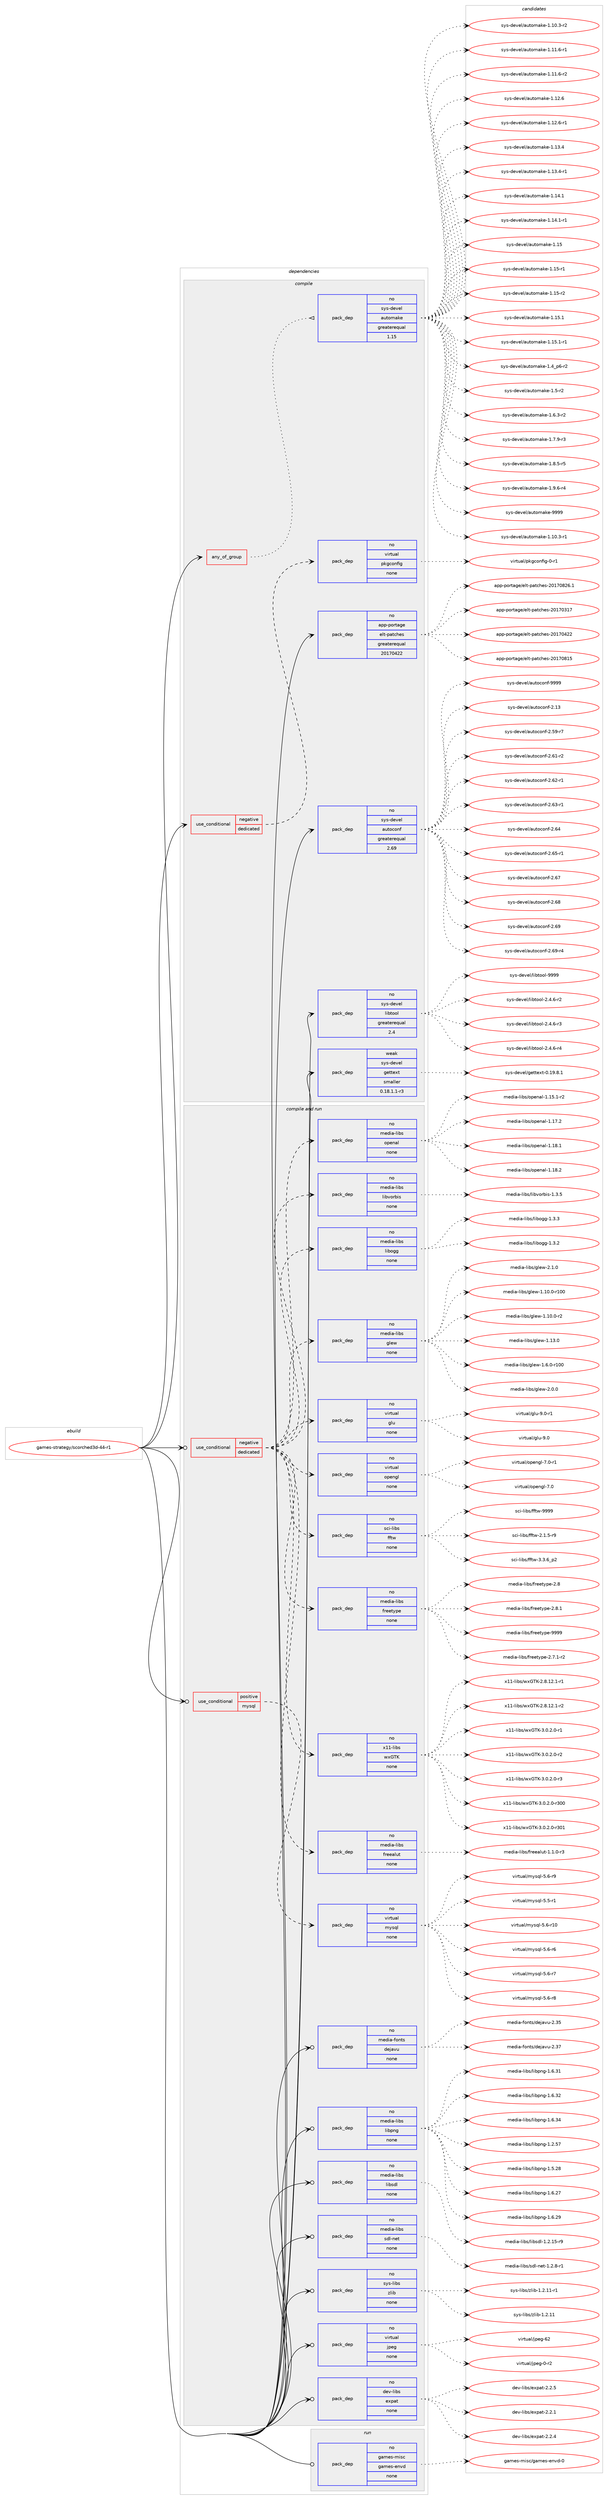 digraph prolog {

# *************
# Graph options
# *************

newrank=true;
concentrate=true;
compound=true;
graph [rankdir=LR,fontname=Helvetica,fontsize=10,ranksep=1.5];#, ranksep=2.5, nodesep=0.2];
edge  [arrowhead=vee];
node  [fontname=Helvetica,fontsize=10];

# **********
# The ebuild
# **********

subgraph cluster_leftcol {
color=gray;
rank=same;
label=<<i>ebuild</i>>;
id [label="games-strategy/scorched3d-44-r1", color=red, width=4, href="../games-strategy/scorched3d-44-r1.svg"];
}

# ****************
# The dependencies
# ****************

subgraph cluster_midcol {
color=gray;
label=<<i>dependencies</i>>;
subgraph cluster_compile {
fillcolor="#eeeeee";
style=filled;
label=<<i>compile</i>>;
subgraph any4716 {
dependency304768 [label=<<TABLE BORDER="0" CELLBORDER="1" CELLSPACING="0" CELLPADDING="4"><TR><TD CELLPADDING="10">any_of_group</TD></TR></TABLE>>, shape=none, color=red];subgraph pack218770 {
dependency304769 [label=<<TABLE BORDER="0" CELLBORDER="1" CELLSPACING="0" CELLPADDING="4" WIDTH="220"><TR><TD ROWSPAN="6" CELLPADDING="30">pack_dep</TD></TR><TR><TD WIDTH="110">no</TD></TR><TR><TD>sys-devel</TD></TR><TR><TD>automake</TD></TR><TR><TD>greaterequal</TD></TR><TR><TD>1.15</TD></TR></TABLE>>, shape=none, color=blue];
}
dependency304768:e -> dependency304769:w [weight=20,style="dotted",arrowhead="oinv"];
}
id:e -> dependency304768:w [weight=20,style="solid",arrowhead="vee"];
subgraph cond81224 {
dependency304770 [label=<<TABLE BORDER="0" CELLBORDER="1" CELLSPACING="0" CELLPADDING="4"><TR><TD ROWSPAN="3" CELLPADDING="10">use_conditional</TD></TR><TR><TD>negative</TD></TR><TR><TD>dedicated</TD></TR></TABLE>>, shape=none, color=red];
subgraph pack218771 {
dependency304771 [label=<<TABLE BORDER="0" CELLBORDER="1" CELLSPACING="0" CELLPADDING="4" WIDTH="220"><TR><TD ROWSPAN="6" CELLPADDING="30">pack_dep</TD></TR><TR><TD WIDTH="110">no</TD></TR><TR><TD>virtual</TD></TR><TR><TD>pkgconfig</TD></TR><TR><TD>none</TD></TR><TR><TD></TD></TR></TABLE>>, shape=none, color=blue];
}
dependency304770:e -> dependency304771:w [weight=20,style="dashed",arrowhead="vee"];
}
id:e -> dependency304770:w [weight=20,style="solid",arrowhead="vee"];
subgraph pack218772 {
dependency304772 [label=<<TABLE BORDER="0" CELLBORDER="1" CELLSPACING="0" CELLPADDING="4" WIDTH="220"><TR><TD ROWSPAN="6" CELLPADDING="30">pack_dep</TD></TR><TR><TD WIDTH="110">no</TD></TR><TR><TD>app-portage</TD></TR><TR><TD>elt-patches</TD></TR><TR><TD>greaterequal</TD></TR><TR><TD>20170422</TD></TR></TABLE>>, shape=none, color=blue];
}
id:e -> dependency304772:w [weight=20,style="solid",arrowhead="vee"];
subgraph pack218773 {
dependency304773 [label=<<TABLE BORDER="0" CELLBORDER="1" CELLSPACING="0" CELLPADDING="4" WIDTH="220"><TR><TD ROWSPAN="6" CELLPADDING="30">pack_dep</TD></TR><TR><TD WIDTH="110">no</TD></TR><TR><TD>sys-devel</TD></TR><TR><TD>autoconf</TD></TR><TR><TD>greaterequal</TD></TR><TR><TD>2.69</TD></TR></TABLE>>, shape=none, color=blue];
}
id:e -> dependency304773:w [weight=20,style="solid",arrowhead="vee"];
subgraph pack218774 {
dependency304774 [label=<<TABLE BORDER="0" CELLBORDER="1" CELLSPACING="0" CELLPADDING="4" WIDTH="220"><TR><TD ROWSPAN="6" CELLPADDING="30">pack_dep</TD></TR><TR><TD WIDTH="110">no</TD></TR><TR><TD>sys-devel</TD></TR><TR><TD>libtool</TD></TR><TR><TD>greaterequal</TD></TR><TR><TD>2.4</TD></TR></TABLE>>, shape=none, color=blue];
}
id:e -> dependency304774:w [weight=20,style="solid",arrowhead="vee"];
subgraph pack218775 {
dependency304775 [label=<<TABLE BORDER="0" CELLBORDER="1" CELLSPACING="0" CELLPADDING="4" WIDTH="220"><TR><TD ROWSPAN="6" CELLPADDING="30">pack_dep</TD></TR><TR><TD WIDTH="110">weak</TD></TR><TR><TD>sys-devel</TD></TR><TR><TD>gettext</TD></TR><TR><TD>smaller</TD></TR><TR><TD>0.18.1.1-r3</TD></TR></TABLE>>, shape=none, color=blue];
}
id:e -> dependency304775:w [weight=20,style="solid",arrowhead="vee"];
}
subgraph cluster_compileandrun {
fillcolor="#eeeeee";
style=filled;
label=<<i>compile and run</i>>;
subgraph cond81225 {
dependency304776 [label=<<TABLE BORDER="0" CELLBORDER="1" CELLSPACING="0" CELLPADDING="4"><TR><TD ROWSPAN="3" CELLPADDING="10">use_conditional</TD></TR><TR><TD>negative</TD></TR><TR><TD>dedicated</TD></TR></TABLE>>, shape=none, color=red];
subgraph pack218776 {
dependency304777 [label=<<TABLE BORDER="0" CELLBORDER="1" CELLSPACING="0" CELLPADDING="4" WIDTH="220"><TR><TD ROWSPAN="6" CELLPADDING="30">pack_dep</TD></TR><TR><TD WIDTH="110">no</TD></TR><TR><TD>virtual</TD></TR><TR><TD>opengl</TD></TR><TR><TD>none</TD></TR><TR><TD></TD></TR></TABLE>>, shape=none, color=blue];
}
dependency304776:e -> dependency304777:w [weight=20,style="dashed",arrowhead="vee"];
subgraph pack218777 {
dependency304778 [label=<<TABLE BORDER="0" CELLBORDER="1" CELLSPACING="0" CELLPADDING="4" WIDTH="220"><TR><TD ROWSPAN="6" CELLPADDING="30">pack_dep</TD></TR><TR><TD WIDTH="110">no</TD></TR><TR><TD>virtual</TD></TR><TR><TD>glu</TD></TR><TR><TD>none</TD></TR><TR><TD></TD></TR></TABLE>>, shape=none, color=blue];
}
dependency304776:e -> dependency304778:w [weight=20,style="dashed",arrowhead="vee"];
subgraph pack218778 {
dependency304779 [label=<<TABLE BORDER="0" CELLBORDER="1" CELLSPACING="0" CELLPADDING="4" WIDTH="220"><TR><TD ROWSPAN="6" CELLPADDING="30">pack_dep</TD></TR><TR><TD WIDTH="110">no</TD></TR><TR><TD>media-libs</TD></TR><TR><TD>glew</TD></TR><TR><TD>none</TD></TR><TR><TD></TD></TR></TABLE>>, shape=none, color=blue];
}
dependency304776:e -> dependency304779:w [weight=20,style="dashed",arrowhead="vee"];
subgraph pack218779 {
dependency304780 [label=<<TABLE BORDER="0" CELLBORDER="1" CELLSPACING="0" CELLPADDING="4" WIDTH="220"><TR><TD ROWSPAN="6" CELLPADDING="30">pack_dep</TD></TR><TR><TD WIDTH="110">no</TD></TR><TR><TD>media-libs</TD></TR><TR><TD>libogg</TD></TR><TR><TD>none</TD></TR><TR><TD></TD></TR></TABLE>>, shape=none, color=blue];
}
dependency304776:e -> dependency304780:w [weight=20,style="dashed",arrowhead="vee"];
subgraph pack218780 {
dependency304781 [label=<<TABLE BORDER="0" CELLBORDER="1" CELLSPACING="0" CELLPADDING="4" WIDTH="220"><TR><TD ROWSPAN="6" CELLPADDING="30">pack_dep</TD></TR><TR><TD WIDTH="110">no</TD></TR><TR><TD>media-libs</TD></TR><TR><TD>libvorbis</TD></TR><TR><TD>none</TD></TR><TR><TD></TD></TR></TABLE>>, shape=none, color=blue];
}
dependency304776:e -> dependency304781:w [weight=20,style="dashed",arrowhead="vee"];
subgraph pack218781 {
dependency304782 [label=<<TABLE BORDER="0" CELLBORDER="1" CELLSPACING="0" CELLPADDING="4" WIDTH="220"><TR><TD ROWSPAN="6" CELLPADDING="30">pack_dep</TD></TR><TR><TD WIDTH="110">no</TD></TR><TR><TD>media-libs</TD></TR><TR><TD>openal</TD></TR><TR><TD>none</TD></TR><TR><TD></TD></TR></TABLE>>, shape=none, color=blue];
}
dependency304776:e -> dependency304782:w [weight=20,style="dashed",arrowhead="vee"];
subgraph pack218782 {
dependency304783 [label=<<TABLE BORDER="0" CELLBORDER="1" CELLSPACING="0" CELLPADDING="4" WIDTH="220"><TR><TD ROWSPAN="6" CELLPADDING="30">pack_dep</TD></TR><TR><TD WIDTH="110">no</TD></TR><TR><TD>media-libs</TD></TR><TR><TD>freealut</TD></TR><TR><TD>none</TD></TR><TR><TD></TD></TR></TABLE>>, shape=none, color=blue];
}
dependency304776:e -> dependency304783:w [weight=20,style="dashed",arrowhead="vee"];
subgraph pack218783 {
dependency304784 [label=<<TABLE BORDER="0" CELLBORDER="1" CELLSPACING="0" CELLPADDING="4" WIDTH="220"><TR><TD ROWSPAN="6" CELLPADDING="30">pack_dep</TD></TR><TR><TD WIDTH="110">no</TD></TR><TR><TD>x11-libs</TD></TR><TR><TD>wxGTK</TD></TR><TR><TD>none</TD></TR><TR><TD></TD></TR></TABLE>>, shape=none, color=blue];
}
dependency304776:e -> dependency304784:w [weight=20,style="dashed",arrowhead="vee"];
subgraph pack218784 {
dependency304785 [label=<<TABLE BORDER="0" CELLBORDER="1" CELLSPACING="0" CELLPADDING="4" WIDTH="220"><TR><TD ROWSPAN="6" CELLPADDING="30">pack_dep</TD></TR><TR><TD WIDTH="110">no</TD></TR><TR><TD>media-libs</TD></TR><TR><TD>freetype</TD></TR><TR><TD>none</TD></TR><TR><TD></TD></TR></TABLE>>, shape=none, color=blue];
}
dependency304776:e -> dependency304785:w [weight=20,style="dashed",arrowhead="vee"];
subgraph pack218785 {
dependency304786 [label=<<TABLE BORDER="0" CELLBORDER="1" CELLSPACING="0" CELLPADDING="4" WIDTH="220"><TR><TD ROWSPAN="6" CELLPADDING="30">pack_dep</TD></TR><TR><TD WIDTH="110">no</TD></TR><TR><TD>sci-libs</TD></TR><TR><TD>fftw</TD></TR><TR><TD>none</TD></TR><TR><TD></TD></TR></TABLE>>, shape=none, color=blue];
}
dependency304776:e -> dependency304786:w [weight=20,style="dashed",arrowhead="vee"];
}
id:e -> dependency304776:w [weight=20,style="solid",arrowhead="odotvee"];
subgraph cond81226 {
dependency304787 [label=<<TABLE BORDER="0" CELLBORDER="1" CELLSPACING="0" CELLPADDING="4"><TR><TD ROWSPAN="3" CELLPADDING="10">use_conditional</TD></TR><TR><TD>positive</TD></TR><TR><TD>mysql</TD></TR></TABLE>>, shape=none, color=red];
subgraph pack218786 {
dependency304788 [label=<<TABLE BORDER="0" CELLBORDER="1" CELLSPACING="0" CELLPADDING="4" WIDTH="220"><TR><TD ROWSPAN="6" CELLPADDING="30">pack_dep</TD></TR><TR><TD WIDTH="110">no</TD></TR><TR><TD>virtual</TD></TR><TR><TD>mysql</TD></TR><TR><TD>none</TD></TR><TR><TD></TD></TR></TABLE>>, shape=none, color=blue];
}
dependency304787:e -> dependency304788:w [weight=20,style="dashed",arrowhead="vee"];
}
id:e -> dependency304787:w [weight=20,style="solid",arrowhead="odotvee"];
subgraph pack218787 {
dependency304789 [label=<<TABLE BORDER="0" CELLBORDER="1" CELLSPACING="0" CELLPADDING="4" WIDTH="220"><TR><TD ROWSPAN="6" CELLPADDING="30">pack_dep</TD></TR><TR><TD WIDTH="110">no</TD></TR><TR><TD>dev-libs</TD></TR><TR><TD>expat</TD></TR><TR><TD>none</TD></TR><TR><TD></TD></TR></TABLE>>, shape=none, color=blue];
}
id:e -> dependency304789:w [weight=20,style="solid",arrowhead="odotvee"];
subgraph pack218788 {
dependency304790 [label=<<TABLE BORDER="0" CELLBORDER="1" CELLSPACING="0" CELLPADDING="4" WIDTH="220"><TR><TD ROWSPAN="6" CELLPADDING="30">pack_dep</TD></TR><TR><TD WIDTH="110">no</TD></TR><TR><TD>media-fonts</TD></TR><TR><TD>dejavu</TD></TR><TR><TD>none</TD></TR><TR><TD></TD></TR></TABLE>>, shape=none, color=blue];
}
id:e -> dependency304790:w [weight=20,style="solid",arrowhead="odotvee"];
subgraph pack218789 {
dependency304791 [label=<<TABLE BORDER="0" CELLBORDER="1" CELLSPACING="0" CELLPADDING="4" WIDTH="220"><TR><TD ROWSPAN="6" CELLPADDING="30">pack_dep</TD></TR><TR><TD WIDTH="110">no</TD></TR><TR><TD>media-libs</TD></TR><TR><TD>libpng</TD></TR><TR><TD>none</TD></TR><TR><TD></TD></TR></TABLE>>, shape=none, color=blue];
}
id:e -> dependency304791:w [weight=20,style="solid",arrowhead="odotvee"];
subgraph pack218790 {
dependency304792 [label=<<TABLE BORDER="0" CELLBORDER="1" CELLSPACING="0" CELLPADDING="4" WIDTH="220"><TR><TD ROWSPAN="6" CELLPADDING="30">pack_dep</TD></TR><TR><TD WIDTH="110">no</TD></TR><TR><TD>media-libs</TD></TR><TR><TD>libsdl</TD></TR><TR><TD>none</TD></TR><TR><TD></TD></TR></TABLE>>, shape=none, color=blue];
}
id:e -> dependency304792:w [weight=20,style="solid",arrowhead="odotvee"];
subgraph pack218791 {
dependency304793 [label=<<TABLE BORDER="0" CELLBORDER="1" CELLSPACING="0" CELLPADDING="4" WIDTH="220"><TR><TD ROWSPAN="6" CELLPADDING="30">pack_dep</TD></TR><TR><TD WIDTH="110">no</TD></TR><TR><TD>media-libs</TD></TR><TR><TD>sdl-net</TD></TR><TR><TD>none</TD></TR><TR><TD></TD></TR></TABLE>>, shape=none, color=blue];
}
id:e -> dependency304793:w [weight=20,style="solid",arrowhead="odotvee"];
subgraph pack218792 {
dependency304794 [label=<<TABLE BORDER="0" CELLBORDER="1" CELLSPACING="0" CELLPADDING="4" WIDTH="220"><TR><TD ROWSPAN="6" CELLPADDING="30">pack_dep</TD></TR><TR><TD WIDTH="110">no</TD></TR><TR><TD>sys-libs</TD></TR><TR><TD>zlib</TD></TR><TR><TD>none</TD></TR><TR><TD></TD></TR></TABLE>>, shape=none, color=blue];
}
id:e -> dependency304794:w [weight=20,style="solid",arrowhead="odotvee"];
subgraph pack218793 {
dependency304795 [label=<<TABLE BORDER="0" CELLBORDER="1" CELLSPACING="0" CELLPADDING="4" WIDTH="220"><TR><TD ROWSPAN="6" CELLPADDING="30">pack_dep</TD></TR><TR><TD WIDTH="110">no</TD></TR><TR><TD>virtual</TD></TR><TR><TD>jpeg</TD></TR><TR><TD>none</TD></TR><TR><TD></TD></TR></TABLE>>, shape=none, color=blue];
}
id:e -> dependency304795:w [weight=20,style="solid",arrowhead="odotvee"];
}
subgraph cluster_run {
fillcolor="#eeeeee";
style=filled;
label=<<i>run</i>>;
subgraph pack218794 {
dependency304796 [label=<<TABLE BORDER="0" CELLBORDER="1" CELLSPACING="0" CELLPADDING="4" WIDTH="220"><TR><TD ROWSPAN="6" CELLPADDING="30">pack_dep</TD></TR><TR><TD WIDTH="110">no</TD></TR><TR><TD>games-misc</TD></TR><TR><TD>games-envd</TD></TR><TR><TD>none</TD></TR><TR><TD></TD></TR></TABLE>>, shape=none, color=blue];
}
id:e -> dependency304796:w [weight=20,style="solid",arrowhead="odot"];
}
}

# **************
# The candidates
# **************

subgraph cluster_choices {
rank=same;
color=gray;
label=<<i>candidates</i>>;

subgraph choice218770 {
color=black;
nodesep=1;
choice11512111545100101118101108479711711611110997107101454946494846514511449 [label="sys-devel/automake-1.10.3-r1", color=red, width=4,href="../sys-devel/automake-1.10.3-r1.svg"];
choice11512111545100101118101108479711711611110997107101454946494846514511450 [label="sys-devel/automake-1.10.3-r2", color=red, width=4,href="../sys-devel/automake-1.10.3-r2.svg"];
choice11512111545100101118101108479711711611110997107101454946494946544511449 [label="sys-devel/automake-1.11.6-r1", color=red, width=4,href="../sys-devel/automake-1.11.6-r1.svg"];
choice11512111545100101118101108479711711611110997107101454946494946544511450 [label="sys-devel/automake-1.11.6-r2", color=red, width=4,href="../sys-devel/automake-1.11.6-r2.svg"];
choice1151211154510010111810110847971171161111099710710145494649504654 [label="sys-devel/automake-1.12.6", color=red, width=4,href="../sys-devel/automake-1.12.6.svg"];
choice11512111545100101118101108479711711611110997107101454946495046544511449 [label="sys-devel/automake-1.12.6-r1", color=red, width=4,href="../sys-devel/automake-1.12.6-r1.svg"];
choice1151211154510010111810110847971171161111099710710145494649514652 [label="sys-devel/automake-1.13.4", color=red, width=4,href="../sys-devel/automake-1.13.4.svg"];
choice11512111545100101118101108479711711611110997107101454946495146524511449 [label="sys-devel/automake-1.13.4-r1", color=red, width=4,href="../sys-devel/automake-1.13.4-r1.svg"];
choice1151211154510010111810110847971171161111099710710145494649524649 [label="sys-devel/automake-1.14.1", color=red, width=4,href="../sys-devel/automake-1.14.1.svg"];
choice11512111545100101118101108479711711611110997107101454946495246494511449 [label="sys-devel/automake-1.14.1-r1", color=red, width=4,href="../sys-devel/automake-1.14.1-r1.svg"];
choice115121115451001011181011084797117116111109971071014549464953 [label="sys-devel/automake-1.15", color=red, width=4,href="../sys-devel/automake-1.15.svg"];
choice1151211154510010111810110847971171161111099710710145494649534511449 [label="sys-devel/automake-1.15-r1", color=red, width=4,href="../sys-devel/automake-1.15-r1.svg"];
choice1151211154510010111810110847971171161111099710710145494649534511450 [label="sys-devel/automake-1.15-r2", color=red, width=4,href="../sys-devel/automake-1.15-r2.svg"];
choice1151211154510010111810110847971171161111099710710145494649534649 [label="sys-devel/automake-1.15.1", color=red, width=4,href="../sys-devel/automake-1.15.1.svg"];
choice11512111545100101118101108479711711611110997107101454946495346494511449 [label="sys-devel/automake-1.15.1-r1", color=red, width=4,href="../sys-devel/automake-1.15.1-r1.svg"];
choice115121115451001011181011084797117116111109971071014549465295112544511450 [label="sys-devel/automake-1.4_p6-r2", color=red, width=4,href="../sys-devel/automake-1.4_p6-r2.svg"];
choice11512111545100101118101108479711711611110997107101454946534511450 [label="sys-devel/automake-1.5-r2", color=red, width=4,href="../sys-devel/automake-1.5-r2.svg"];
choice115121115451001011181011084797117116111109971071014549465446514511450 [label="sys-devel/automake-1.6.3-r2", color=red, width=4,href="../sys-devel/automake-1.6.3-r2.svg"];
choice115121115451001011181011084797117116111109971071014549465546574511451 [label="sys-devel/automake-1.7.9-r3", color=red, width=4,href="../sys-devel/automake-1.7.9-r3.svg"];
choice115121115451001011181011084797117116111109971071014549465646534511453 [label="sys-devel/automake-1.8.5-r5", color=red, width=4,href="../sys-devel/automake-1.8.5-r5.svg"];
choice115121115451001011181011084797117116111109971071014549465746544511452 [label="sys-devel/automake-1.9.6-r4", color=red, width=4,href="../sys-devel/automake-1.9.6-r4.svg"];
choice115121115451001011181011084797117116111109971071014557575757 [label="sys-devel/automake-9999", color=red, width=4,href="../sys-devel/automake-9999.svg"];
dependency304769:e -> choice11512111545100101118101108479711711611110997107101454946494846514511449:w [style=dotted,weight="100"];
dependency304769:e -> choice11512111545100101118101108479711711611110997107101454946494846514511450:w [style=dotted,weight="100"];
dependency304769:e -> choice11512111545100101118101108479711711611110997107101454946494946544511449:w [style=dotted,weight="100"];
dependency304769:e -> choice11512111545100101118101108479711711611110997107101454946494946544511450:w [style=dotted,weight="100"];
dependency304769:e -> choice1151211154510010111810110847971171161111099710710145494649504654:w [style=dotted,weight="100"];
dependency304769:e -> choice11512111545100101118101108479711711611110997107101454946495046544511449:w [style=dotted,weight="100"];
dependency304769:e -> choice1151211154510010111810110847971171161111099710710145494649514652:w [style=dotted,weight="100"];
dependency304769:e -> choice11512111545100101118101108479711711611110997107101454946495146524511449:w [style=dotted,weight="100"];
dependency304769:e -> choice1151211154510010111810110847971171161111099710710145494649524649:w [style=dotted,weight="100"];
dependency304769:e -> choice11512111545100101118101108479711711611110997107101454946495246494511449:w [style=dotted,weight="100"];
dependency304769:e -> choice115121115451001011181011084797117116111109971071014549464953:w [style=dotted,weight="100"];
dependency304769:e -> choice1151211154510010111810110847971171161111099710710145494649534511449:w [style=dotted,weight="100"];
dependency304769:e -> choice1151211154510010111810110847971171161111099710710145494649534511450:w [style=dotted,weight="100"];
dependency304769:e -> choice1151211154510010111810110847971171161111099710710145494649534649:w [style=dotted,weight="100"];
dependency304769:e -> choice11512111545100101118101108479711711611110997107101454946495346494511449:w [style=dotted,weight="100"];
dependency304769:e -> choice115121115451001011181011084797117116111109971071014549465295112544511450:w [style=dotted,weight="100"];
dependency304769:e -> choice11512111545100101118101108479711711611110997107101454946534511450:w [style=dotted,weight="100"];
dependency304769:e -> choice115121115451001011181011084797117116111109971071014549465446514511450:w [style=dotted,weight="100"];
dependency304769:e -> choice115121115451001011181011084797117116111109971071014549465546574511451:w [style=dotted,weight="100"];
dependency304769:e -> choice115121115451001011181011084797117116111109971071014549465646534511453:w [style=dotted,weight="100"];
dependency304769:e -> choice115121115451001011181011084797117116111109971071014549465746544511452:w [style=dotted,weight="100"];
dependency304769:e -> choice115121115451001011181011084797117116111109971071014557575757:w [style=dotted,weight="100"];
}
subgraph choice218771 {
color=black;
nodesep=1;
choice11810511411611797108471121071039911111010210510345484511449 [label="virtual/pkgconfig-0-r1", color=red, width=4,href="../virtual/pkgconfig-0-r1.svg"];
dependency304771:e -> choice11810511411611797108471121071039911111010210510345484511449:w [style=dotted,weight="100"];
}
subgraph choice218772 {
color=black;
nodesep=1;
choice97112112451121111141169710310147101108116451129711699104101115455048495548514955 [label="app-portage/elt-patches-20170317", color=red, width=4,href="../app-portage/elt-patches-20170317.svg"];
choice97112112451121111141169710310147101108116451129711699104101115455048495548525050 [label="app-portage/elt-patches-20170422", color=red, width=4,href="../app-portage/elt-patches-20170422.svg"];
choice97112112451121111141169710310147101108116451129711699104101115455048495548564953 [label="app-portage/elt-patches-20170815", color=red, width=4,href="../app-portage/elt-patches-20170815.svg"];
choice971121124511211111411697103101471011081164511297116991041011154550484955485650544649 [label="app-portage/elt-patches-20170826.1", color=red, width=4,href="../app-portage/elt-patches-20170826.1.svg"];
dependency304772:e -> choice97112112451121111141169710310147101108116451129711699104101115455048495548514955:w [style=dotted,weight="100"];
dependency304772:e -> choice97112112451121111141169710310147101108116451129711699104101115455048495548525050:w [style=dotted,weight="100"];
dependency304772:e -> choice97112112451121111141169710310147101108116451129711699104101115455048495548564953:w [style=dotted,weight="100"];
dependency304772:e -> choice971121124511211111411697103101471011081164511297116991041011154550484955485650544649:w [style=dotted,weight="100"];
}
subgraph choice218773 {
color=black;
nodesep=1;
choice115121115451001011181011084797117116111991111101024550464951 [label="sys-devel/autoconf-2.13", color=red, width=4,href="../sys-devel/autoconf-2.13.svg"];
choice1151211154510010111810110847971171161119911111010245504653574511455 [label="sys-devel/autoconf-2.59-r7", color=red, width=4,href="../sys-devel/autoconf-2.59-r7.svg"];
choice1151211154510010111810110847971171161119911111010245504654494511450 [label="sys-devel/autoconf-2.61-r2", color=red, width=4,href="../sys-devel/autoconf-2.61-r2.svg"];
choice1151211154510010111810110847971171161119911111010245504654504511449 [label="sys-devel/autoconf-2.62-r1", color=red, width=4,href="../sys-devel/autoconf-2.62-r1.svg"];
choice1151211154510010111810110847971171161119911111010245504654514511449 [label="sys-devel/autoconf-2.63-r1", color=red, width=4,href="../sys-devel/autoconf-2.63-r1.svg"];
choice115121115451001011181011084797117116111991111101024550465452 [label="sys-devel/autoconf-2.64", color=red, width=4,href="../sys-devel/autoconf-2.64.svg"];
choice1151211154510010111810110847971171161119911111010245504654534511449 [label="sys-devel/autoconf-2.65-r1", color=red, width=4,href="../sys-devel/autoconf-2.65-r1.svg"];
choice115121115451001011181011084797117116111991111101024550465455 [label="sys-devel/autoconf-2.67", color=red, width=4,href="../sys-devel/autoconf-2.67.svg"];
choice115121115451001011181011084797117116111991111101024550465456 [label="sys-devel/autoconf-2.68", color=red, width=4,href="../sys-devel/autoconf-2.68.svg"];
choice115121115451001011181011084797117116111991111101024550465457 [label="sys-devel/autoconf-2.69", color=red, width=4,href="../sys-devel/autoconf-2.69.svg"];
choice1151211154510010111810110847971171161119911111010245504654574511452 [label="sys-devel/autoconf-2.69-r4", color=red, width=4,href="../sys-devel/autoconf-2.69-r4.svg"];
choice115121115451001011181011084797117116111991111101024557575757 [label="sys-devel/autoconf-9999", color=red, width=4,href="../sys-devel/autoconf-9999.svg"];
dependency304773:e -> choice115121115451001011181011084797117116111991111101024550464951:w [style=dotted,weight="100"];
dependency304773:e -> choice1151211154510010111810110847971171161119911111010245504653574511455:w [style=dotted,weight="100"];
dependency304773:e -> choice1151211154510010111810110847971171161119911111010245504654494511450:w [style=dotted,weight="100"];
dependency304773:e -> choice1151211154510010111810110847971171161119911111010245504654504511449:w [style=dotted,weight="100"];
dependency304773:e -> choice1151211154510010111810110847971171161119911111010245504654514511449:w [style=dotted,weight="100"];
dependency304773:e -> choice115121115451001011181011084797117116111991111101024550465452:w [style=dotted,weight="100"];
dependency304773:e -> choice1151211154510010111810110847971171161119911111010245504654534511449:w [style=dotted,weight="100"];
dependency304773:e -> choice115121115451001011181011084797117116111991111101024550465455:w [style=dotted,weight="100"];
dependency304773:e -> choice115121115451001011181011084797117116111991111101024550465456:w [style=dotted,weight="100"];
dependency304773:e -> choice115121115451001011181011084797117116111991111101024550465457:w [style=dotted,weight="100"];
dependency304773:e -> choice1151211154510010111810110847971171161119911111010245504654574511452:w [style=dotted,weight="100"];
dependency304773:e -> choice115121115451001011181011084797117116111991111101024557575757:w [style=dotted,weight="100"];
}
subgraph choice218774 {
color=black;
nodesep=1;
choice1151211154510010111810110847108105981161111111084550465246544511450 [label="sys-devel/libtool-2.4.6-r2", color=red, width=4,href="../sys-devel/libtool-2.4.6-r2.svg"];
choice1151211154510010111810110847108105981161111111084550465246544511451 [label="sys-devel/libtool-2.4.6-r3", color=red, width=4,href="../sys-devel/libtool-2.4.6-r3.svg"];
choice1151211154510010111810110847108105981161111111084550465246544511452 [label="sys-devel/libtool-2.4.6-r4", color=red, width=4,href="../sys-devel/libtool-2.4.6-r4.svg"];
choice1151211154510010111810110847108105981161111111084557575757 [label="sys-devel/libtool-9999", color=red, width=4,href="../sys-devel/libtool-9999.svg"];
dependency304774:e -> choice1151211154510010111810110847108105981161111111084550465246544511450:w [style=dotted,weight="100"];
dependency304774:e -> choice1151211154510010111810110847108105981161111111084550465246544511451:w [style=dotted,weight="100"];
dependency304774:e -> choice1151211154510010111810110847108105981161111111084550465246544511452:w [style=dotted,weight="100"];
dependency304774:e -> choice1151211154510010111810110847108105981161111111084557575757:w [style=dotted,weight="100"];
}
subgraph choice218775 {
color=black;
nodesep=1;
choice1151211154510010111810110847103101116116101120116454846495746564649 [label="sys-devel/gettext-0.19.8.1", color=red, width=4,href="../sys-devel/gettext-0.19.8.1.svg"];
dependency304775:e -> choice1151211154510010111810110847103101116116101120116454846495746564649:w [style=dotted,weight="100"];
}
subgraph choice218776 {
color=black;
nodesep=1;
choice118105114116117971084711111210111010310845554648 [label="virtual/opengl-7.0", color=red, width=4,href="../virtual/opengl-7.0.svg"];
choice1181051141161179710847111112101110103108455546484511449 [label="virtual/opengl-7.0-r1", color=red, width=4,href="../virtual/opengl-7.0-r1.svg"];
dependency304777:e -> choice118105114116117971084711111210111010310845554648:w [style=dotted,weight="100"];
dependency304777:e -> choice1181051141161179710847111112101110103108455546484511449:w [style=dotted,weight="100"];
}
subgraph choice218777 {
color=black;
nodesep=1;
choice118105114116117971084710310811745574648 [label="virtual/glu-9.0", color=red, width=4,href="../virtual/glu-9.0.svg"];
choice1181051141161179710847103108117455746484511449 [label="virtual/glu-9.0-r1", color=red, width=4,href="../virtual/glu-9.0-r1.svg"];
dependency304778:e -> choice118105114116117971084710310811745574648:w [style=dotted,weight="100"];
dependency304778:e -> choice1181051141161179710847103108117455746484511449:w [style=dotted,weight="100"];
}
subgraph choice218778 {
color=black;
nodesep=1;
choice109101100105974510810598115471031081011194549464948464845114494848 [label="media-libs/glew-1.10.0-r100", color=red, width=4,href="../media-libs/glew-1.10.0-r100.svg"];
choice10910110010597451081059811547103108101119454946494846484511450 [label="media-libs/glew-1.10.0-r2", color=red, width=4,href="../media-libs/glew-1.10.0-r2.svg"];
choice1091011001059745108105981154710310810111945494649514648 [label="media-libs/glew-1.13.0", color=red, width=4,href="../media-libs/glew-1.13.0.svg"];
choice1091011001059745108105981154710310810111945494654464845114494848 [label="media-libs/glew-1.6.0-r100", color=red, width=4,href="../media-libs/glew-1.6.0-r100.svg"];
choice10910110010597451081059811547103108101119455046484648 [label="media-libs/glew-2.0.0", color=red, width=4,href="../media-libs/glew-2.0.0.svg"];
choice10910110010597451081059811547103108101119455046494648 [label="media-libs/glew-2.1.0", color=red, width=4,href="../media-libs/glew-2.1.0.svg"];
dependency304779:e -> choice109101100105974510810598115471031081011194549464948464845114494848:w [style=dotted,weight="100"];
dependency304779:e -> choice10910110010597451081059811547103108101119454946494846484511450:w [style=dotted,weight="100"];
dependency304779:e -> choice1091011001059745108105981154710310810111945494649514648:w [style=dotted,weight="100"];
dependency304779:e -> choice1091011001059745108105981154710310810111945494654464845114494848:w [style=dotted,weight="100"];
dependency304779:e -> choice10910110010597451081059811547103108101119455046484648:w [style=dotted,weight="100"];
dependency304779:e -> choice10910110010597451081059811547103108101119455046494648:w [style=dotted,weight="100"];
}
subgraph choice218779 {
color=black;
nodesep=1;
choice1091011001059745108105981154710810598111103103454946514650 [label="media-libs/libogg-1.3.2", color=red, width=4,href="../media-libs/libogg-1.3.2.svg"];
choice1091011001059745108105981154710810598111103103454946514651 [label="media-libs/libogg-1.3.3", color=red, width=4,href="../media-libs/libogg-1.3.3.svg"];
dependency304780:e -> choice1091011001059745108105981154710810598111103103454946514650:w [style=dotted,weight="100"];
dependency304780:e -> choice1091011001059745108105981154710810598111103103454946514651:w [style=dotted,weight="100"];
}
subgraph choice218780 {
color=black;
nodesep=1;
choice109101100105974510810598115471081059811811111498105115454946514653 [label="media-libs/libvorbis-1.3.5", color=red, width=4,href="../media-libs/libvorbis-1.3.5.svg"];
dependency304781:e -> choice109101100105974510810598115471081059811811111498105115454946514653:w [style=dotted,weight="100"];
}
subgraph choice218781 {
color=black;
nodesep=1;
choice1091011001059745108105981154711111210111097108454946495346494511450 [label="media-libs/openal-1.15.1-r2", color=red, width=4,href="../media-libs/openal-1.15.1-r2.svg"];
choice109101100105974510810598115471111121011109710845494649554650 [label="media-libs/openal-1.17.2", color=red, width=4,href="../media-libs/openal-1.17.2.svg"];
choice109101100105974510810598115471111121011109710845494649564649 [label="media-libs/openal-1.18.1", color=red, width=4,href="../media-libs/openal-1.18.1.svg"];
choice109101100105974510810598115471111121011109710845494649564650 [label="media-libs/openal-1.18.2", color=red, width=4,href="../media-libs/openal-1.18.2.svg"];
dependency304782:e -> choice1091011001059745108105981154711111210111097108454946495346494511450:w [style=dotted,weight="100"];
dependency304782:e -> choice109101100105974510810598115471111121011109710845494649554650:w [style=dotted,weight="100"];
dependency304782:e -> choice109101100105974510810598115471111121011109710845494649564649:w [style=dotted,weight="100"];
dependency304782:e -> choice109101100105974510810598115471111121011109710845494649564650:w [style=dotted,weight="100"];
}
subgraph choice218782 {
color=black;
nodesep=1;
choice10910110010597451081059811547102114101101971081171164549464946484511451 [label="media-libs/freealut-1.1.0-r3", color=red, width=4,href="../media-libs/freealut-1.1.0-r3.svg"];
dependency304783:e -> choice10910110010597451081059811547102114101101971081171164549464946484511451:w [style=dotted,weight="100"];
}
subgraph choice218783 {
color=black;
nodesep=1;
choice12049494510810598115471191207184754550465646495046494511449 [label="x11-libs/wxGTK-2.8.12.1-r1", color=red, width=4,href="../x11-libs/wxGTK-2.8.12.1-r1.svg"];
choice12049494510810598115471191207184754550465646495046494511450 [label="x11-libs/wxGTK-2.8.12.1-r2", color=red, width=4,href="../x11-libs/wxGTK-2.8.12.1-r2.svg"];
choice120494945108105981154711912071847545514648465046484511449 [label="x11-libs/wxGTK-3.0.2.0-r1", color=red, width=4,href="../x11-libs/wxGTK-3.0.2.0-r1.svg"];
choice120494945108105981154711912071847545514648465046484511450 [label="x11-libs/wxGTK-3.0.2.0-r2", color=red, width=4,href="../x11-libs/wxGTK-3.0.2.0-r2.svg"];
choice120494945108105981154711912071847545514648465046484511451 [label="x11-libs/wxGTK-3.0.2.0-r3", color=red, width=4,href="../x11-libs/wxGTK-3.0.2.0-r3.svg"];
choice1204949451081059811547119120718475455146484650464845114514848 [label="x11-libs/wxGTK-3.0.2.0-r300", color=red, width=4,href="../x11-libs/wxGTK-3.0.2.0-r300.svg"];
choice1204949451081059811547119120718475455146484650464845114514849 [label="x11-libs/wxGTK-3.0.2.0-r301", color=red, width=4,href="../x11-libs/wxGTK-3.0.2.0-r301.svg"];
dependency304784:e -> choice12049494510810598115471191207184754550465646495046494511449:w [style=dotted,weight="100"];
dependency304784:e -> choice12049494510810598115471191207184754550465646495046494511450:w [style=dotted,weight="100"];
dependency304784:e -> choice120494945108105981154711912071847545514648465046484511449:w [style=dotted,weight="100"];
dependency304784:e -> choice120494945108105981154711912071847545514648465046484511450:w [style=dotted,weight="100"];
dependency304784:e -> choice120494945108105981154711912071847545514648465046484511451:w [style=dotted,weight="100"];
dependency304784:e -> choice1204949451081059811547119120718475455146484650464845114514848:w [style=dotted,weight="100"];
dependency304784:e -> choice1204949451081059811547119120718475455146484650464845114514849:w [style=dotted,weight="100"];
}
subgraph choice218784 {
color=black;
nodesep=1;
choice109101100105974510810598115471021141011011161211121014550465546494511450 [label="media-libs/freetype-2.7.1-r2", color=red, width=4,href="../media-libs/freetype-2.7.1-r2.svg"];
choice1091011001059745108105981154710211410110111612111210145504656 [label="media-libs/freetype-2.8", color=red, width=4,href="../media-libs/freetype-2.8.svg"];
choice10910110010597451081059811547102114101101116121112101455046564649 [label="media-libs/freetype-2.8.1", color=red, width=4,href="../media-libs/freetype-2.8.1.svg"];
choice109101100105974510810598115471021141011011161211121014557575757 [label="media-libs/freetype-9999", color=red, width=4,href="../media-libs/freetype-9999.svg"];
dependency304785:e -> choice109101100105974510810598115471021141011011161211121014550465546494511450:w [style=dotted,weight="100"];
dependency304785:e -> choice1091011001059745108105981154710211410110111612111210145504656:w [style=dotted,weight="100"];
dependency304785:e -> choice10910110010597451081059811547102114101101116121112101455046564649:w [style=dotted,weight="100"];
dependency304785:e -> choice109101100105974510810598115471021141011011161211121014557575757:w [style=dotted,weight="100"];
}
subgraph choice218785 {
color=black;
nodesep=1;
choice115991054510810598115471021021161194550464946534511457 [label="sci-libs/fftw-2.1.5-r9", color=red, width=4,href="../sci-libs/fftw-2.1.5-r9.svg"];
choice115991054510810598115471021021161194551465146549511250 [label="sci-libs/fftw-3.3.6_p2", color=red, width=4,href="../sci-libs/fftw-3.3.6_p2.svg"];
choice115991054510810598115471021021161194557575757 [label="sci-libs/fftw-9999", color=red, width=4,href="../sci-libs/fftw-9999.svg"];
dependency304786:e -> choice115991054510810598115471021021161194550464946534511457:w [style=dotted,weight="100"];
dependency304786:e -> choice115991054510810598115471021021161194551465146549511250:w [style=dotted,weight="100"];
dependency304786:e -> choice115991054510810598115471021021161194557575757:w [style=dotted,weight="100"];
}
subgraph choice218786 {
color=black;
nodesep=1;
choice1181051141161179710847109121115113108455346534511449 [label="virtual/mysql-5.5-r1", color=red, width=4,href="../virtual/mysql-5.5-r1.svg"];
choice118105114116117971084710912111511310845534654451144948 [label="virtual/mysql-5.6-r10", color=red, width=4,href="../virtual/mysql-5.6-r10.svg"];
choice1181051141161179710847109121115113108455346544511454 [label="virtual/mysql-5.6-r6", color=red, width=4,href="../virtual/mysql-5.6-r6.svg"];
choice1181051141161179710847109121115113108455346544511455 [label="virtual/mysql-5.6-r7", color=red, width=4,href="../virtual/mysql-5.6-r7.svg"];
choice1181051141161179710847109121115113108455346544511456 [label="virtual/mysql-5.6-r8", color=red, width=4,href="../virtual/mysql-5.6-r8.svg"];
choice1181051141161179710847109121115113108455346544511457 [label="virtual/mysql-5.6-r9", color=red, width=4,href="../virtual/mysql-5.6-r9.svg"];
dependency304788:e -> choice1181051141161179710847109121115113108455346534511449:w [style=dotted,weight="100"];
dependency304788:e -> choice118105114116117971084710912111511310845534654451144948:w [style=dotted,weight="100"];
dependency304788:e -> choice1181051141161179710847109121115113108455346544511454:w [style=dotted,weight="100"];
dependency304788:e -> choice1181051141161179710847109121115113108455346544511455:w [style=dotted,weight="100"];
dependency304788:e -> choice1181051141161179710847109121115113108455346544511456:w [style=dotted,weight="100"];
dependency304788:e -> choice1181051141161179710847109121115113108455346544511457:w [style=dotted,weight="100"];
}
subgraph choice218787 {
color=black;
nodesep=1;
choice10010111845108105981154710112011297116455046504649 [label="dev-libs/expat-2.2.1", color=red, width=4,href="../dev-libs/expat-2.2.1.svg"];
choice10010111845108105981154710112011297116455046504652 [label="dev-libs/expat-2.2.4", color=red, width=4,href="../dev-libs/expat-2.2.4.svg"];
choice10010111845108105981154710112011297116455046504653 [label="dev-libs/expat-2.2.5", color=red, width=4,href="../dev-libs/expat-2.2.5.svg"];
dependency304789:e -> choice10010111845108105981154710112011297116455046504649:w [style=dotted,weight="100"];
dependency304789:e -> choice10010111845108105981154710112011297116455046504652:w [style=dotted,weight="100"];
dependency304789:e -> choice10010111845108105981154710112011297116455046504653:w [style=dotted,weight="100"];
}
subgraph choice218788 {
color=black;
nodesep=1;
choice109101100105974510211111011611547100101106971181174550465153 [label="media-fonts/dejavu-2.35", color=red, width=4,href="../media-fonts/dejavu-2.35.svg"];
choice109101100105974510211111011611547100101106971181174550465155 [label="media-fonts/dejavu-2.37", color=red, width=4,href="../media-fonts/dejavu-2.37.svg"];
dependency304790:e -> choice109101100105974510211111011611547100101106971181174550465153:w [style=dotted,weight="100"];
dependency304790:e -> choice109101100105974510211111011611547100101106971181174550465155:w [style=dotted,weight="100"];
}
subgraph choice218789 {
color=black;
nodesep=1;
choice109101100105974510810598115471081059811211010345494650465355 [label="media-libs/libpng-1.2.57", color=red, width=4,href="../media-libs/libpng-1.2.57.svg"];
choice109101100105974510810598115471081059811211010345494653465056 [label="media-libs/libpng-1.5.28", color=red, width=4,href="../media-libs/libpng-1.5.28.svg"];
choice109101100105974510810598115471081059811211010345494654465055 [label="media-libs/libpng-1.6.27", color=red, width=4,href="../media-libs/libpng-1.6.27.svg"];
choice109101100105974510810598115471081059811211010345494654465057 [label="media-libs/libpng-1.6.29", color=red, width=4,href="../media-libs/libpng-1.6.29.svg"];
choice109101100105974510810598115471081059811211010345494654465149 [label="media-libs/libpng-1.6.31", color=red, width=4,href="../media-libs/libpng-1.6.31.svg"];
choice109101100105974510810598115471081059811211010345494654465150 [label="media-libs/libpng-1.6.32", color=red, width=4,href="../media-libs/libpng-1.6.32.svg"];
choice109101100105974510810598115471081059811211010345494654465152 [label="media-libs/libpng-1.6.34", color=red, width=4,href="../media-libs/libpng-1.6.34.svg"];
dependency304791:e -> choice109101100105974510810598115471081059811211010345494650465355:w [style=dotted,weight="100"];
dependency304791:e -> choice109101100105974510810598115471081059811211010345494653465056:w [style=dotted,weight="100"];
dependency304791:e -> choice109101100105974510810598115471081059811211010345494654465055:w [style=dotted,weight="100"];
dependency304791:e -> choice109101100105974510810598115471081059811211010345494654465057:w [style=dotted,weight="100"];
dependency304791:e -> choice109101100105974510810598115471081059811211010345494654465149:w [style=dotted,weight="100"];
dependency304791:e -> choice109101100105974510810598115471081059811211010345494654465150:w [style=dotted,weight="100"];
dependency304791:e -> choice109101100105974510810598115471081059811211010345494654465152:w [style=dotted,weight="100"];
}
subgraph choice218790 {
color=black;
nodesep=1;
choice1091011001059745108105981154710810598115100108454946504649534511457 [label="media-libs/libsdl-1.2.15-r9", color=red, width=4,href="../media-libs/libsdl-1.2.15-r9.svg"];
dependency304792:e -> choice1091011001059745108105981154710810598115100108454946504649534511457:w [style=dotted,weight="100"];
}
subgraph choice218791 {
color=black;
nodesep=1;
choice10910110010597451081059811547115100108451101011164549465046564511449 [label="media-libs/sdl-net-1.2.8-r1", color=red, width=4,href="../media-libs/sdl-net-1.2.8-r1.svg"];
dependency304793:e -> choice10910110010597451081059811547115100108451101011164549465046564511449:w [style=dotted,weight="100"];
}
subgraph choice218792 {
color=black;
nodesep=1;
choice1151211154510810598115471221081059845494650464949 [label="sys-libs/zlib-1.2.11", color=red, width=4,href="../sys-libs/zlib-1.2.11.svg"];
choice11512111545108105981154712210810598454946504649494511449 [label="sys-libs/zlib-1.2.11-r1", color=red, width=4,href="../sys-libs/zlib-1.2.11-r1.svg"];
dependency304794:e -> choice1151211154510810598115471221081059845494650464949:w [style=dotted,weight="100"];
dependency304794:e -> choice11512111545108105981154712210810598454946504649494511449:w [style=dotted,weight="100"];
}
subgraph choice218793 {
color=black;
nodesep=1;
choice118105114116117971084710611210110345484511450 [label="virtual/jpeg-0-r2", color=red, width=4,href="../virtual/jpeg-0-r2.svg"];
choice1181051141161179710847106112101103455450 [label="virtual/jpeg-62", color=red, width=4,href="../virtual/jpeg-62.svg"];
dependency304795:e -> choice118105114116117971084710611210110345484511450:w [style=dotted,weight="100"];
dependency304795:e -> choice1181051141161179710847106112101103455450:w [style=dotted,weight="100"];
}
subgraph choice218794 {
color=black;
nodesep=1;
choice1039710910111545109105115994710397109101115451011101181004548 [label="games-misc/games-envd-0", color=red, width=4,href="../games-misc/games-envd-0.svg"];
dependency304796:e -> choice1039710910111545109105115994710397109101115451011101181004548:w [style=dotted,weight="100"];
}
}

}
